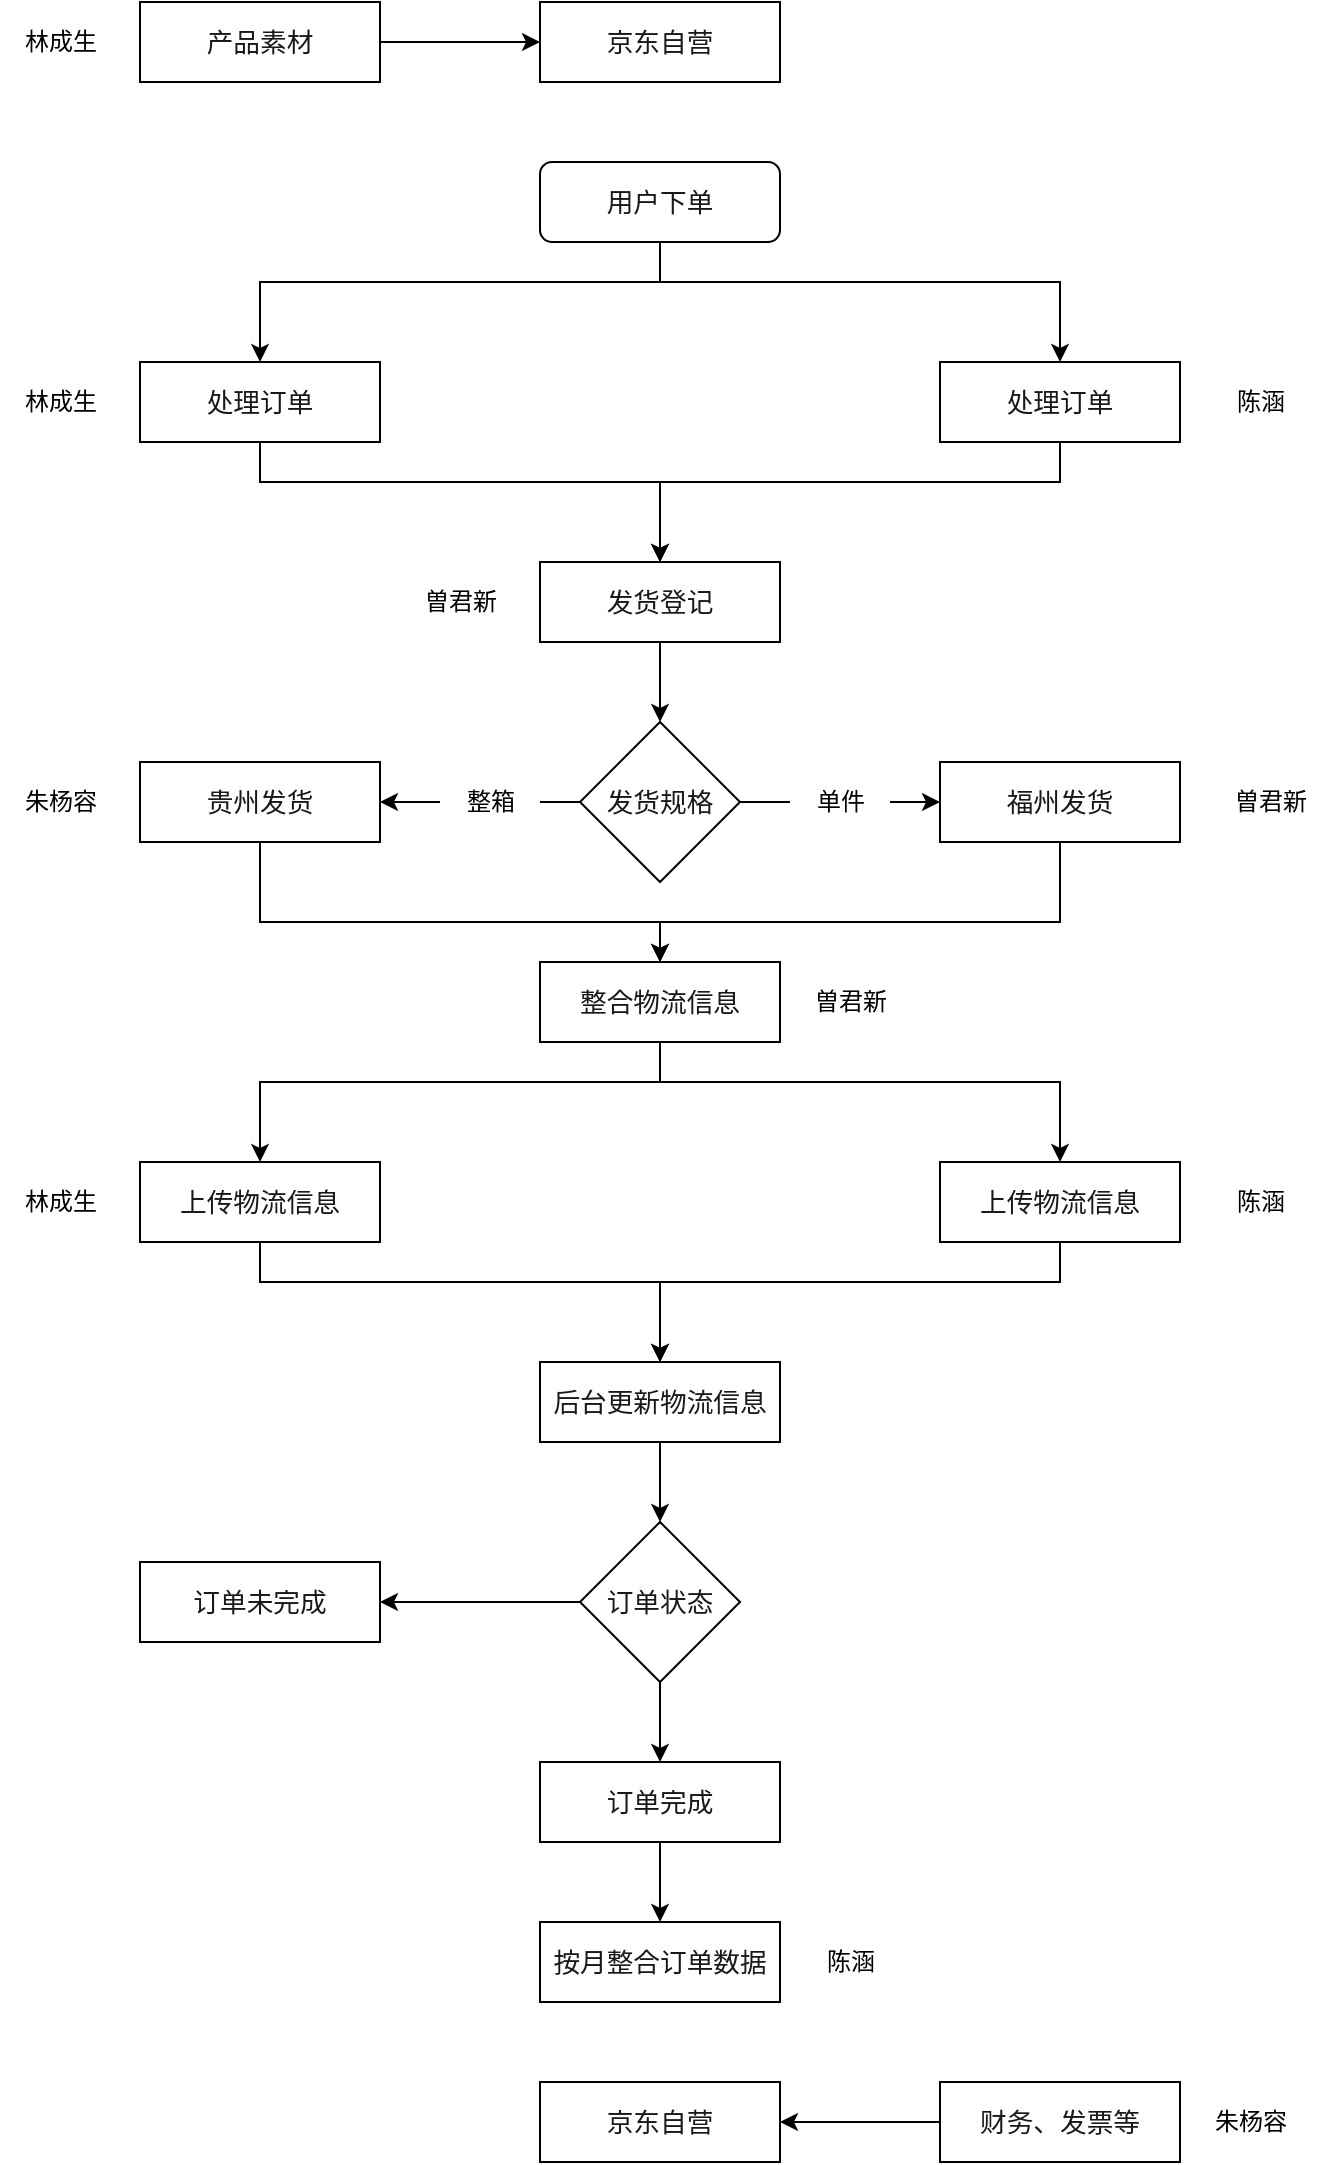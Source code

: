 <mxfile version="20.1.2" type="github"><diagram id="5XVVW8S0yMIFoKIA63Dv" name="第 1 页"><mxGraphModel dx="1422" dy="695" grid="1" gridSize="10" guides="1" tooltips="1" connect="1" arrows="1" fold="1" page="1" pageScale="1" pageWidth="827" pageHeight="1169" math="0" shadow="0"><root><mxCell id="0"/><mxCell id="1" parent="0"/><mxCell id="uErI2ThMBv7nEDU3St1v-26" style="edgeStyle=orthogonalEdgeStyle;rounded=0;orthogonalLoop=1;jettySize=auto;html=1;" parent="1" source="uErI2ThMBv7nEDU3St1v-1" target="uErI2ThMBv7nEDU3St1v-5" edge="1"><mxGeometry relative="1" as="geometry"><Array as="points"><mxPoint x="420" y="180"/><mxPoint x="220" y="180"/></Array></mxGeometry></mxCell><mxCell id="IDY-nMaJYnIaOxh_X9I_-4" style="edgeStyle=orthogonalEdgeStyle;rounded=0;orthogonalLoop=1;jettySize=auto;html=1;entryX=0.5;entryY=0;entryDx=0;entryDy=0;" parent="1" source="uErI2ThMBv7nEDU3St1v-1" target="uErI2ThMBv7nEDU3St1v-6" edge="1"><mxGeometry relative="1" as="geometry"><Array as="points"><mxPoint x="420" y="180"/><mxPoint x="620" y="180"/></Array></mxGeometry></mxCell><mxCell id="uErI2ThMBv7nEDU3St1v-1" value="&lt;span style=&quot;color: rgb(25, 25, 25); font-family: &amp;quot;Microsoft YaHei&amp;quot;; font-size: 13.333px; background-color: rgb(255, 255, 255);&quot;&gt;&lt;font style=&quot;vertical-align: inherit;&quot;&gt;&lt;font style=&quot;vertical-align: inherit;&quot;&gt;用户下单&lt;/font&gt;&lt;/font&gt;&lt;/span&gt;" style="rounded=1;whiteSpace=wrap;html=1;" parent="1" vertex="1"><mxGeometry x="360" y="120" width="120" height="40" as="geometry"/></mxCell><mxCell id="uErI2ThMBv7nEDU3St1v-2" value="&lt;span style=&quot;color: rgb(25, 25, 25); font-family: &amp;quot;Microsoft YaHei&amp;quot;; font-size: 13.333px; background-color: rgb(255, 255, 255);&quot;&gt;&lt;font style=&quot;vertical-align: inherit;&quot;&gt;&lt;font style=&quot;vertical-align: inherit;&quot;&gt;京东自营&lt;/font&gt;&lt;/font&gt;&lt;/span&gt;" style="rounded=0;whiteSpace=wrap;html=1;" parent="1" vertex="1"><mxGeometry x="360" y="40" width="120" height="40" as="geometry"/></mxCell><mxCell id="uErI2ThMBv7nEDU3St1v-4" style="edgeStyle=orthogonalEdgeStyle;rounded=0;orthogonalLoop=1;jettySize=auto;html=1;entryX=0;entryY=0.5;entryDx=0;entryDy=0;" parent="1" source="uErI2ThMBv7nEDU3St1v-3" target="uErI2ThMBv7nEDU3St1v-2" edge="1"><mxGeometry relative="1" as="geometry"/></mxCell><mxCell id="uErI2ThMBv7nEDU3St1v-3" value="&lt;span style=&quot;color: rgb(25, 25, 25); font-family: &amp;quot;Microsoft YaHei&amp;quot;; font-size: 13.333px; background-color: rgb(255, 255, 255);&quot;&gt;&lt;font style=&quot;vertical-align: inherit;&quot;&gt;&lt;font style=&quot;vertical-align: inherit;&quot;&gt;产品素材&lt;/font&gt;&lt;/font&gt;&lt;/span&gt;" style="rounded=0;whiteSpace=wrap;html=1;" parent="1" vertex="1"><mxGeometry x="160" y="40" width="120" height="40" as="geometry"/></mxCell><mxCell id="IDY-nMaJYnIaOxh_X9I_-5" style="edgeStyle=orthogonalEdgeStyle;rounded=0;orthogonalLoop=1;jettySize=auto;html=1;entryX=0.5;entryY=0;entryDx=0;entryDy=0;" parent="1" source="uErI2ThMBv7nEDU3St1v-5" target="uErI2ThMBv7nEDU3St1v-10" edge="1"><mxGeometry relative="1" as="geometry"><Array as="points"><mxPoint x="220" y="280"/><mxPoint x="420" y="280"/></Array></mxGeometry></mxCell><mxCell id="uErI2ThMBv7nEDU3St1v-5" value="&lt;span style=&quot;color: rgb(25, 25, 25); font-family: 微软雅黑; font-size: 13.333px; background-color: rgb(255, 255, 255);&quot;&gt;&lt;font style=&quot;vertical-align: inherit;&quot;&gt;&lt;font style=&quot;vertical-align: inherit;&quot;&gt;处理订单&lt;/font&gt;&lt;/font&gt;&lt;/span&gt;" style="rounded=0;whiteSpace=wrap;html=1;" parent="1" vertex="1"><mxGeometry x="160" y="220" width="120" height="40" as="geometry"/></mxCell><mxCell id="IDY-nMaJYnIaOxh_X9I_-6" style="edgeStyle=orthogonalEdgeStyle;rounded=0;orthogonalLoop=1;jettySize=auto;html=1;entryX=0.5;entryY=0;entryDx=0;entryDy=0;" parent="1" source="uErI2ThMBv7nEDU3St1v-6" target="uErI2ThMBv7nEDU3St1v-10" edge="1"><mxGeometry relative="1" as="geometry"><Array as="points"><mxPoint x="620" y="280"/><mxPoint x="420" y="280"/></Array></mxGeometry></mxCell><mxCell id="uErI2ThMBv7nEDU3St1v-6" value="&lt;span style=&quot;color: rgb(25, 25, 25); font-family: 微软雅黑; font-size: 13.333px; background-color: rgb(255, 255, 255);&quot;&gt;&lt;font style=&quot;vertical-align: inherit;&quot;&gt;&lt;font style=&quot;vertical-align: inherit;&quot;&gt;处理订单&lt;/font&gt;&lt;/font&gt;&lt;/span&gt;" style="rounded=0;whiteSpace=wrap;html=1;" parent="1" vertex="1"><mxGeometry x="560" y="220" width="120" height="40" as="geometry"/></mxCell><mxCell id="uErI2ThMBv7nEDU3St1v-30" style="edgeStyle=orthogonalEdgeStyle;rounded=0;orthogonalLoop=1;jettySize=auto;html=1;entryX=0.5;entryY=0;entryDx=0;entryDy=0;" parent="1" source="uErI2ThMBv7nEDU3St1v-10" target="uErI2ThMBv7nEDU3St1v-11" edge="1"><mxGeometry relative="1" as="geometry"/></mxCell><mxCell id="uErI2ThMBv7nEDU3St1v-10" value="&lt;span style=&quot;color: rgb(25, 25, 25); font-family: &amp;quot;Microsoft YaHei&amp;quot;; font-size: 13.333px; background-color: rgb(255, 255, 255);&quot;&gt;发货登记&lt;/span&gt;" style="rounded=0;whiteSpace=wrap;html=1;" parent="1" vertex="1"><mxGeometry x="360" y="320" width="120" height="40" as="geometry"/></mxCell><mxCell id="uErI2ThMBv7nEDU3St1v-31" style="edgeStyle=orthogonalEdgeStyle;rounded=0;orthogonalLoop=1;jettySize=auto;html=1;entryX=1;entryY=0.5;entryDx=0;entryDy=0;startArrow=none;" parent="1" source="IDY-nMaJYnIaOxh_X9I_-34" target="uErI2ThMBv7nEDU3St1v-12" edge="1"><mxGeometry relative="1" as="geometry"/></mxCell><mxCell id="uErI2ThMBv7nEDU3St1v-32" style="edgeStyle=orthogonalEdgeStyle;rounded=0;orthogonalLoop=1;jettySize=auto;html=1;entryX=0;entryY=0.5;entryDx=0;entryDy=0;startArrow=none;" parent="1" source="IDY-nMaJYnIaOxh_X9I_-35" target="uErI2ThMBv7nEDU3St1v-13" edge="1"><mxGeometry relative="1" as="geometry"/></mxCell><mxCell id="uErI2ThMBv7nEDU3St1v-11" value="&lt;span style=&quot;color: rgb(25, 25, 25); font-family: 微软雅黑; font-size: 13.333px; background-color: rgb(255, 255, 255);&quot;&gt;发货规格&lt;/span&gt;" style="rhombus;whiteSpace=wrap;html=1;" parent="1" vertex="1"><mxGeometry x="380" y="400" width="80" height="80" as="geometry"/></mxCell><mxCell id="IDY-nMaJYnIaOxh_X9I_-29" style="edgeStyle=orthogonalEdgeStyle;rounded=0;orthogonalLoop=1;jettySize=auto;html=1;entryX=0.5;entryY=0;entryDx=0;entryDy=0;" parent="1" source="uErI2ThMBv7nEDU3St1v-12" target="uErI2ThMBv7nEDU3St1v-14" edge="1"><mxGeometry relative="1" as="geometry"><Array as="points"><mxPoint x="220" y="500"/><mxPoint x="420" y="500"/></Array></mxGeometry></mxCell><mxCell id="uErI2ThMBv7nEDU3St1v-12" value="&lt;span style=&quot;color: rgb(25, 25, 25); font-family: 微软雅黑; font-size: 13.333px; background-color: rgb(255, 255, 255);&quot;&gt;贵州发货&lt;/span&gt;" style="rounded=0;whiteSpace=wrap;html=1;" parent="1" vertex="1"><mxGeometry x="160" y="420" width="120" height="40" as="geometry"/></mxCell><mxCell id="IDY-nMaJYnIaOxh_X9I_-30" style="edgeStyle=orthogonalEdgeStyle;rounded=0;orthogonalLoop=1;jettySize=auto;html=1;entryX=0.5;entryY=0;entryDx=0;entryDy=0;" parent="1" source="uErI2ThMBv7nEDU3St1v-13" target="uErI2ThMBv7nEDU3St1v-14" edge="1"><mxGeometry relative="1" as="geometry"><mxPoint x="420" y="510" as="targetPoint"/><Array as="points"><mxPoint x="620" y="500"/><mxPoint x="420" y="500"/></Array></mxGeometry></mxCell><mxCell id="uErI2ThMBv7nEDU3St1v-13" value="&lt;span style=&quot;color: rgb(25, 25, 25); font-family: &amp;quot;Microsoft YaHei&amp;quot;; font-size: 13.333px; background-color: rgb(255, 255, 255);&quot;&gt;福州发货&lt;/span&gt;" style="rounded=0;whiteSpace=wrap;html=1;" parent="1" vertex="1"><mxGeometry x="560" y="420" width="120" height="40" as="geometry"/></mxCell><mxCell id="IDY-nMaJYnIaOxh_X9I_-1" style="edgeStyle=orthogonalEdgeStyle;rounded=0;orthogonalLoop=1;jettySize=auto;html=1;" parent="1" source="uErI2ThMBv7nEDU3St1v-14" target="uErI2ThMBv7nEDU3St1v-16" edge="1"><mxGeometry relative="1" as="geometry"><Array as="points"><mxPoint x="420" y="580"/><mxPoint x="620" y="580"/></Array></mxGeometry></mxCell><mxCell id="IDY-nMaJYnIaOxh_X9I_-7" style="edgeStyle=orthogonalEdgeStyle;rounded=0;orthogonalLoop=1;jettySize=auto;html=1;entryX=0.5;entryY=0;entryDx=0;entryDy=0;" parent="1" source="uErI2ThMBv7nEDU3St1v-14" target="uErI2ThMBv7nEDU3St1v-15" edge="1"><mxGeometry relative="1" as="geometry"><Array as="points"><mxPoint x="420" y="580"/><mxPoint x="220" y="580"/></Array></mxGeometry></mxCell><mxCell id="uErI2ThMBv7nEDU3St1v-14" value="&lt;span style=&quot;color: rgb(25, 25, 25); font-family: &amp;quot;Microsoft YaHei&amp;quot;; font-size: 13.333px; background-color: rgb(255, 255, 255);&quot;&gt;整合物流信息&lt;/span&gt;" style="rounded=0;whiteSpace=wrap;html=1;" parent="1" vertex="1"><mxGeometry x="360" y="520" width="120" height="40" as="geometry"/></mxCell><mxCell id="uErI2ThMBv7nEDU3St1v-38" style="edgeStyle=orthogonalEdgeStyle;rounded=0;orthogonalLoop=1;jettySize=auto;html=1;entryX=0.5;entryY=0;entryDx=0;entryDy=0;" parent="1" source="uErI2ThMBv7nEDU3St1v-15" target="uErI2ThMBv7nEDU3St1v-17" edge="1"><mxGeometry relative="1" as="geometry"><Array as="points"><mxPoint x="220" y="680"/><mxPoint x="420" y="680"/></Array></mxGeometry></mxCell><mxCell id="uErI2ThMBv7nEDU3St1v-15" value="&lt;span style=&quot;color: rgb(25, 25, 25); font-family: 微软雅黑; font-size: 13.333px; background-color: rgb(255, 255, 255);&quot;&gt;上传物流信息&lt;/span&gt;" style="rounded=0;whiteSpace=wrap;html=1;" parent="1" vertex="1"><mxGeometry x="160" y="620" width="120" height="40" as="geometry"/></mxCell><mxCell id="IDY-nMaJYnIaOxh_X9I_-3" style="edgeStyle=orthogonalEdgeStyle;rounded=0;orthogonalLoop=1;jettySize=auto;html=1;" parent="1" source="uErI2ThMBv7nEDU3St1v-16" target="uErI2ThMBv7nEDU3St1v-17" edge="1"><mxGeometry relative="1" as="geometry"><Array as="points"><mxPoint x="620" y="680"/><mxPoint x="420" y="680"/></Array></mxGeometry></mxCell><mxCell id="uErI2ThMBv7nEDU3St1v-16" value="&lt;span style=&quot;color: rgb(25, 25, 25); font-family: &amp;quot;Microsoft YaHei&amp;quot;; font-size: 13.333px; background-color: rgb(255, 255, 255);&quot;&gt;上传物流信息&lt;/span&gt;" style="rounded=0;whiteSpace=wrap;html=1;" parent="1" vertex="1"><mxGeometry x="560" y="620" width="120" height="40" as="geometry"/></mxCell><mxCell id="uErI2ThMBv7nEDU3St1v-41" style="edgeStyle=orthogonalEdgeStyle;rounded=0;orthogonalLoop=1;jettySize=auto;html=1;entryX=0.5;entryY=0;entryDx=0;entryDy=0;" parent="1" source="uErI2ThMBv7nEDU3St1v-17" target="uErI2ThMBv7nEDU3St1v-18" edge="1"><mxGeometry relative="1" as="geometry"/></mxCell><mxCell id="uErI2ThMBv7nEDU3St1v-17" value="&lt;span style=&quot;color: rgb(25, 25, 25); font-family: &amp;quot;Microsoft YaHei&amp;quot;; font-size: 13.333px; background-color: rgb(255, 255, 255);&quot;&gt;后台&lt;/span&gt;&lt;span style=&quot;color: rgb(25, 25, 25); font-family: &amp;quot;Microsoft YaHei&amp;quot;; font-size: 13.333px; background-color: rgb(255, 255, 255);&quot;&gt;更新物流&lt;/span&gt;&lt;span style=&quot;color: rgb(25, 25, 25); font-family: &amp;quot;Microsoft YaHei&amp;quot;; font-size: 13.333px; background-color: rgb(255, 255, 255);&quot;&gt;信息&lt;/span&gt;" style="rounded=0;whiteSpace=wrap;html=1;" parent="1" vertex="1"><mxGeometry x="360" y="720" width="120" height="40" as="geometry"/></mxCell><mxCell id="uErI2ThMBv7nEDU3St1v-40" style="edgeStyle=orthogonalEdgeStyle;rounded=0;orthogonalLoop=1;jettySize=auto;html=1;entryX=1;entryY=0.5;entryDx=0;entryDy=0;" parent="1" source="uErI2ThMBv7nEDU3St1v-18" target="uErI2ThMBv7nEDU3St1v-19" edge="1"><mxGeometry relative="1" as="geometry"/></mxCell><mxCell id="uErI2ThMBv7nEDU3St1v-42" style="edgeStyle=orthogonalEdgeStyle;rounded=0;orthogonalLoop=1;jettySize=auto;html=1;entryX=0.5;entryY=0;entryDx=0;entryDy=0;" parent="1" source="uErI2ThMBv7nEDU3St1v-18" target="uErI2ThMBv7nEDU3St1v-20" edge="1"><mxGeometry relative="1" as="geometry"/></mxCell><mxCell id="uErI2ThMBv7nEDU3St1v-18" value="&lt;span style=&quot;color: rgb(25, 25, 25); font-family: 微软雅黑; font-size: 13.333px; background-color: rgb(255, 255, 255);&quot;&gt;订单状态&lt;/span&gt;" style="rhombus;whiteSpace=wrap;html=1;" parent="1" vertex="1"><mxGeometry x="380" y="800" width="80" height="80" as="geometry"/></mxCell><mxCell id="uErI2ThMBv7nEDU3St1v-19" value="&lt;span style=&quot;color: rgb(25, 25, 25); font-family: &amp;quot;Microsoft YaHei&amp;quot;; font-size: 13.333px; background-color: rgb(255, 255, 255);&quot;&gt;订单未完成&lt;/span&gt;" style="rounded=0;whiteSpace=wrap;html=1;" parent="1" vertex="1"><mxGeometry x="160" y="820" width="120" height="40" as="geometry"/></mxCell><mxCell id="IDY-nMaJYnIaOxh_X9I_-2" style="edgeStyle=orthogonalEdgeStyle;rounded=0;orthogonalLoop=1;jettySize=auto;html=1;entryX=0.5;entryY=0;entryDx=0;entryDy=0;" parent="1" source="uErI2ThMBv7nEDU3St1v-20" target="uErI2ThMBv7nEDU3St1v-21" edge="1"><mxGeometry relative="1" as="geometry"/></mxCell><mxCell id="uErI2ThMBv7nEDU3St1v-20" value="&lt;span style=&quot;color: rgb(25, 25, 25); font-family: &amp;quot;Microsoft YaHei&amp;quot;; font-size: 13.333px; background-color: rgb(255, 255, 255);&quot;&gt;订单完成&lt;/span&gt;" style="rounded=0;whiteSpace=wrap;html=1;" parent="1" vertex="1"><mxGeometry x="360" y="920" width="120" height="40" as="geometry"/></mxCell><mxCell id="uErI2ThMBv7nEDU3St1v-21" value="&lt;span style=&quot;color: rgb(25, 25, 25); font-family: &amp;quot;Microsoft YaHei&amp;quot;; font-size: 13.333px; background-color: rgb(255, 255, 255);&quot;&gt;按月整合订单数据&lt;/span&gt;" style="rounded=0;whiteSpace=wrap;html=1;" parent="1" vertex="1"><mxGeometry x="360" y="1000" width="120" height="40" as="geometry"/></mxCell><mxCell id="IDY-nMaJYnIaOxh_X9I_-9" value="&lt;span style=&quot;color: rgb(25, 25, 25); font-family: &amp;quot;Microsoft YaHei&amp;quot;; font-size: 13.333px; background-color: rgb(255, 255, 255);&quot;&gt;&lt;font style=&quot;vertical-align: inherit;&quot;&gt;&lt;font style=&quot;vertical-align: inherit;&quot;&gt;京东自营&lt;/font&gt;&lt;/font&gt;&lt;/span&gt;" style="rounded=0;whiteSpace=wrap;html=1;" parent="1" vertex="1"><mxGeometry x="360" y="1080" width="120" height="40" as="geometry"/></mxCell><mxCell id="Fv7yfOZ-pHuPymUonxiw-1" style="edgeStyle=orthogonalEdgeStyle;rounded=0;orthogonalLoop=1;jettySize=auto;html=1;entryX=1;entryY=0.5;entryDx=0;entryDy=0;" parent="1" source="IDY-nMaJYnIaOxh_X9I_-10" target="IDY-nMaJYnIaOxh_X9I_-9" edge="1"><mxGeometry relative="1" as="geometry"/></mxCell><mxCell id="IDY-nMaJYnIaOxh_X9I_-10" value="&lt;span style=&quot;color: rgb(25, 25, 25); font-family: &amp;quot;Microsoft YaHei&amp;quot;; font-size: 13.333px; background-color: rgb(255, 255, 255);&quot;&gt;&lt;font style=&quot;vertical-align: inherit;&quot;&gt;&lt;font style=&quot;vertical-align: inherit;&quot;&gt;财务、发票等&lt;/font&gt;&lt;/font&gt;&lt;/span&gt;" style="rounded=0;whiteSpace=wrap;html=1;" parent="1" vertex="1"><mxGeometry x="560" y="1080" width="120" height="40" as="geometry"/></mxCell><mxCell id="IDY-nMaJYnIaOxh_X9I_-19" value="林成生" style="text;html=1;resizable=0;autosize=1;align=center;verticalAlign=middle;points=[];fillColor=none;strokeColor=none;rounded=0;" parent="1" vertex="1"><mxGeometry x="90" y="45" width="60" height="30" as="geometry"/></mxCell><mxCell id="IDY-nMaJYnIaOxh_X9I_-22" value="林成生" style="text;html=1;resizable=0;autosize=1;align=center;verticalAlign=middle;points=[];fillColor=none;strokeColor=none;rounded=0;" parent="1" vertex="1"><mxGeometry x="90" y="225" width="60" height="30" as="geometry"/></mxCell><mxCell id="IDY-nMaJYnIaOxh_X9I_-23" value="林成生" style="text;html=1;resizable=0;autosize=1;align=center;verticalAlign=middle;points=[];fillColor=none;strokeColor=none;rounded=0;" parent="1" vertex="1"><mxGeometry x="90" y="625" width="60" height="30" as="geometry"/></mxCell><mxCell id="IDY-nMaJYnIaOxh_X9I_-24" value="陈涵" style="text;html=1;resizable=0;autosize=1;align=center;verticalAlign=middle;points=[];fillColor=none;strokeColor=none;rounded=0;" parent="1" vertex="1"><mxGeometry x="695" y="225" width="50" height="30" as="geometry"/></mxCell><mxCell id="IDY-nMaJYnIaOxh_X9I_-25" value="陈涵" style="text;html=1;resizable=0;autosize=1;align=center;verticalAlign=middle;points=[];fillColor=none;strokeColor=none;rounded=0;" parent="1" vertex="1"><mxGeometry x="695" y="625" width="50" height="30" as="geometry"/></mxCell><mxCell id="IDY-nMaJYnIaOxh_X9I_-26" value="陈涵" style="text;html=1;resizable=0;autosize=1;align=center;verticalAlign=middle;points=[];fillColor=none;strokeColor=none;rounded=0;" parent="1" vertex="1"><mxGeometry x="490" y="1005" width="50" height="30" as="geometry"/></mxCell><mxCell id="IDY-nMaJYnIaOxh_X9I_-27" value="曽君新" style="text;html=1;resizable=0;autosize=1;align=center;verticalAlign=middle;points=[];fillColor=none;strokeColor=none;rounded=0;" parent="1" vertex="1"><mxGeometry x="290" y="325" width="60" height="30" as="geometry"/></mxCell><mxCell id="IDY-nMaJYnIaOxh_X9I_-28" value="曽君新" style="text;html=1;resizable=0;autosize=1;align=center;verticalAlign=middle;points=[];fillColor=none;strokeColor=none;rounded=0;" parent="1" vertex="1"><mxGeometry x="695" y="425" width="60" height="30" as="geometry"/></mxCell><mxCell id="IDY-nMaJYnIaOxh_X9I_-31" value="曽君新" style="text;html=1;resizable=0;autosize=1;align=center;verticalAlign=middle;points=[];fillColor=none;strokeColor=none;rounded=0;" parent="1" vertex="1"><mxGeometry x="485" y="525" width="60" height="30" as="geometry"/></mxCell><mxCell id="IDY-nMaJYnIaOxh_X9I_-32" value="朱杨容" style="text;html=1;resizable=0;autosize=1;align=center;verticalAlign=middle;points=[];fillColor=none;strokeColor=none;rounded=0;" parent="1" vertex="1"><mxGeometry x="90" y="425" width="60" height="30" as="geometry"/></mxCell><mxCell id="IDY-nMaJYnIaOxh_X9I_-33" value="朱杨容" style="text;html=1;resizable=0;autosize=1;align=center;verticalAlign=middle;points=[];fillColor=none;strokeColor=none;rounded=0;" parent="1" vertex="1"><mxGeometry x="685" y="1085" width="60" height="30" as="geometry"/></mxCell><mxCell id="IDY-nMaJYnIaOxh_X9I_-35" value="单件" style="text;html=1;resizable=0;autosize=1;align=center;verticalAlign=middle;points=[];fillColor=none;strokeColor=none;rounded=0;" parent="1" vertex="1"><mxGeometry x="485" y="425" width="50" height="30" as="geometry"/></mxCell><mxCell id="IDY-nMaJYnIaOxh_X9I_-36" value="" style="edgeStyle=orthogonalEdgeStyle;rounded=0;orthogonalLoop=1;jettySize=auto;html=1;entryX=0;entryY=0.5;entryDx=0;entryDy=0;endArrow=none;" parent="1" source="uErI2ThMBv7nEDU3St1v-11" target="IDY-nMaJYnIaOxh_X9I_-35" edge="1"><mxGeometry relative="1" as="geometry"><mxPoint x="460" y="440" as="sourcePoint"/><mxPoint x="560" y="440" as="targetPoint"/></mxGeometry></mxCell><mxCell id="IDY-nMaJYnIaOxh_X9I_-34" value="整箱" style="text;html=1;resizable=0;autosize=1;align=center;verticalAlign=middle;points=[];fillColor=none;strokeColor=none;rounded=0;" parent="1" vertex="1"><mxGeometry x="310" y="425" width="50" height="30" as="geometry"/></mxCell><mxCell id="IDY-nMaJYnIaOxh_X9I_-37" value="" style="edgeStyle=orthogonalEdgeStyle;rounded=0;orthogonalLoop=1;jettySize=auto;html=1;entryX=1;entryY=0.5;entryDx=0;entryDy=0;endArrow=none;" parent="1" source="uErI2ThMBv7nEDU3St1v-11" target="IDY-nMaJYnIaOxh_X9I_-34" edge="1"><mxGeometry relative="1" as="geometry"><mxPoint x="380" y="440" as="sourcePoint"/><mxPoint x="280" y="440" as="targetPoint"/></mxGeometry></mxCell></root></mxGraphModel></diagram></mxfile>